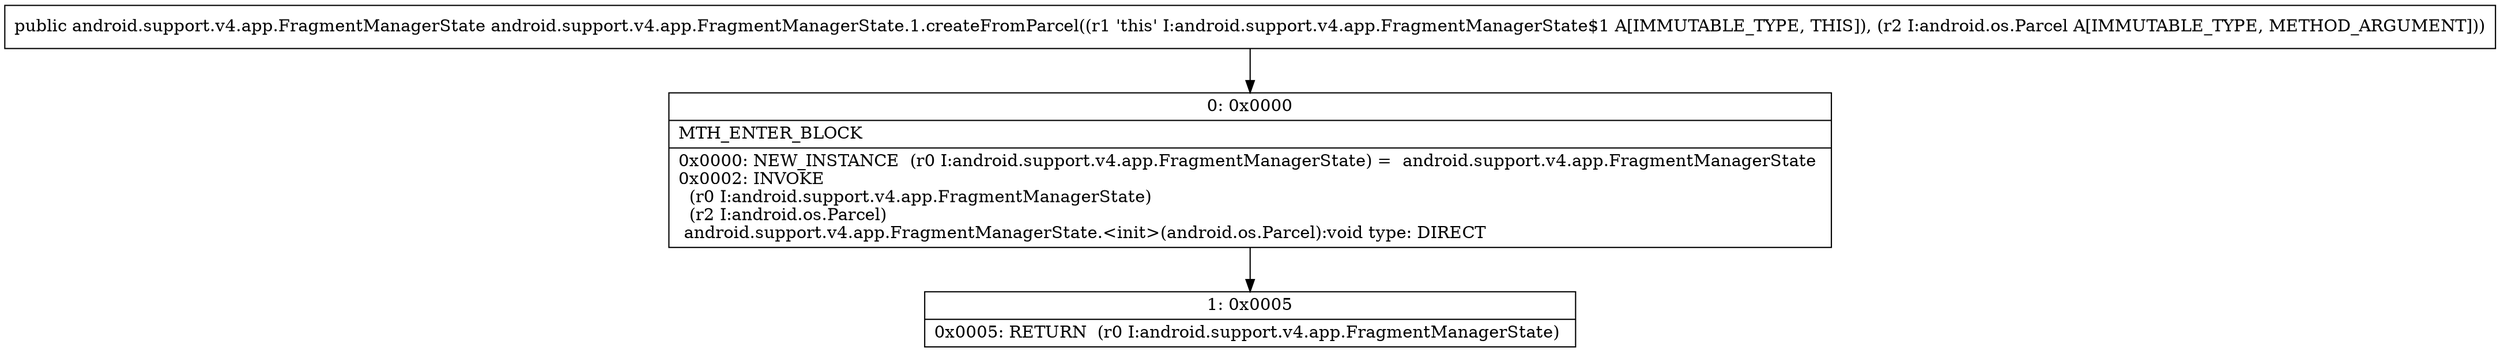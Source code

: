 digraph "CFG forandroid.support.v4.app.FragmentManagerState.1.createFromParcel(Landroid\/os\/Parcel;)Landroid\/support\/v4\/app\/FragmentManagerState;" {
Node_0 [shape=record,label="{0\:\ 0x0000|MTH_ENTER_BLOCK\l|0x0000: NEW_INSTANCE  (r0 I:android.support.v4.app.FragmentManagerState) =  android.support.v4.app.FragmentManagerState \l0x0002: INVOKE  \l  (r0 I:android.support.v4.app.FragmentManagerState)\l  (r2 I:android.os.Parcel)\l android.support.v4.app.FragmentManagerState.\<init\>(android.os.Parcel):void type: DIRECT \l}"];
Node_1 [shape=record,label="{1\:\ 0x0005|0x0005: RETURN  (r0 I:android.support.v4.app.FragmentManagerState) \l}"];
MethodNode[shape=record,label="{public android.support.v4.app.FragmentManagerState android.support.v4.app.FragmentManagerState.1.createFromParcel((r1 'this' I:android.support.v4.app.FragmentManagerState$1 A[IMMUTABLE_TYPE, THIS]), (r2 I:android.os.Parcel A[IMMUTABLE_TYPE, METHOD_ARGUMENT])) }"];
MethodNode -> Node_0;
Node_0 -> Node_1;
}

